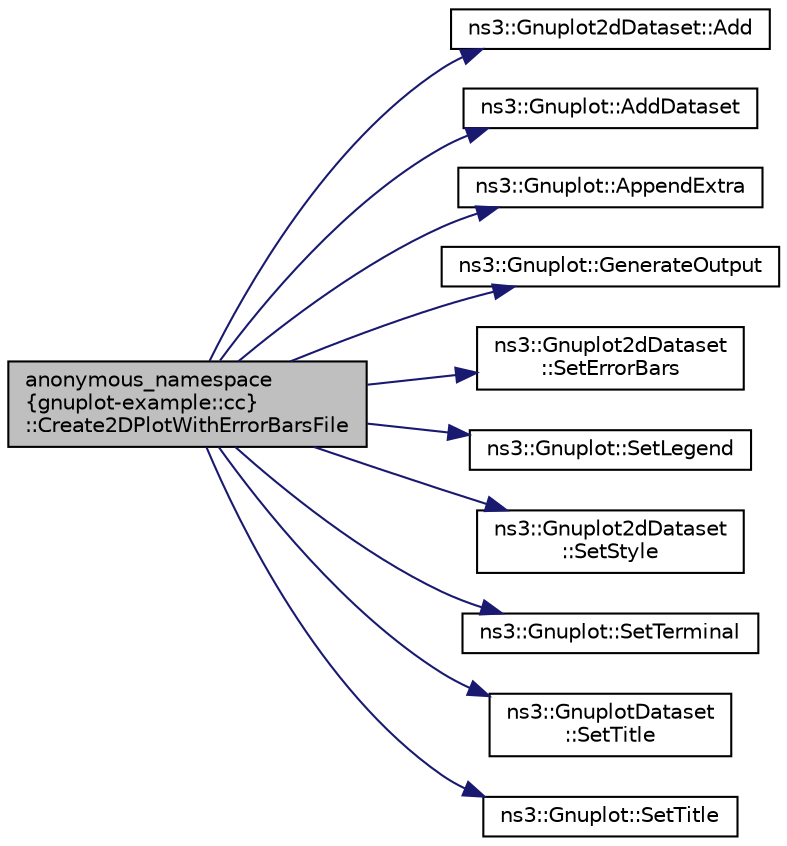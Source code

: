 digraph "anonymous_namespace{gnuplot-example::cc}::Create2DPlotWithErrorBarsFile"
{
 // LATEX_PDF_SIZE
  edge [fontname="Helvetica",fontsize="10",labelfontname="Helvetica",labelfontsize="10"];
  node [fontname="Helvetica",fontsize="10",shape=record];
  rankdir="LR";
  Node1 [label="anonymous_namespace\l\{gnuplot-example::cc\}\l::Create2DPlotWithErrorBarsFile",height=0.2,width=0.4,color="black", fillcolor="grey75", style="filled", fontcolor="black",tooltip=" "];
  Node1 -> Node2 [color="midnightblue",fontsize="10",style="solid",fontname="Helvetica"];
  Node2 [label="ns3::Gnuplot2dDataset::Add",height=0.2,width=0.4,color="black", fillcolor="white", style="filled",URL="$classns3_1_1_gnuplot2d_dataset.html#abd93f7c8fa2d1ed643c09d7fb8d5ef27",tooltip=" "];
  Node1 -> Node3 [color="midnightblue",fontsize="10",style="solid",fontname="Helvetica"];
  Node3 [label="ns3::Gnuplot::AddDataset",height=0.2,width=0.4,color="black", fillcolor="white", style="filled",URL="$classns3_1_1_gnuplot.html#a306ec724a327cf9ab699700f31fca0a1",tooltip=" "];
  Node1 -> Node4 [color="midnightblue",fontsize="10",style="solid",fontname="Helvetica"];
  Node4 [label="ns3::Gnuplot::AppendExtra",height=0.2,width=0.4,color="black", fillcolor="white", style="filled",URL="$classns3_1_1_gnuplot.html#a649a3041b9d0ea21a212b5ad9b28ecbf",tooltip=" "];
  Node1 -> Node5 [color="midnightblue",fontsize="10",style="solid",fontname="Helvetica"];
  Node5 [label="ns3::Gnuplot::GenerateOutput",height=0.2,width=0.4,color="black", fillcolor="white", style="filled",URL="$classns3_1_1_gnuplot.html#a6cd487453f61e2405cc7cc9c80dc0cf2",tooltip="Writes gnuplot commands and data values to a single output stream."];
  Node1 -> Node6 [color="midnightblue",fontsize="10",style="solid",fontname="Helvetica"];
  Node6 [label="ns3::Gnuplot2dDataset\l::SetErrorBars",height=0.2,width=0.4,color="black", fillcolor="white", style="filled",URL="$classns3_1_1_gnuplot2d_dataset.html#a4d9c142d7065fa95845b291b5b159b4a",tooltip=" "];
  Node1 -> Node7 [color="midnightblue",fontsize="10",style="solid",fontname="Helvetica"];
  Node7 [label="ns3::Gnuplot::SetLegend",height=0.2,width=0.4,color="black", fillcolor="white", style="filled",URL="$classns3_1_1_gnuplot.html#a409069caf3227b213bdbb6bc303058b1",tooltip=" "];
  Node1 -> Node8 [color="midnightblue",fontsize="10",style="solid",fontname="Helvetica"];
  Node8 [label="ns3::Gnuplot2dDataset\l::SetStyle",height=0.2,width=0.4,color="black", fillcolor="white", style="filled",URL="$classns3_1_1_gnuplot2d_dataset.html#a7a3d6b6c2bd7d32a82f5715bae37c886",tooltip=" "];
  Node1 -> Node9 [color="midnightblue",fontsize="10",style="solid",fontname="Helvetica"];
  Node9 [label="ns3::Gnuplot::SetTerminal",height=0.2,width=0.4,color="black", fillcolor="white", style="filled",URL="$classns3_1_1_gnuplot.html#a50cfef476972d6abace3dc6a6f72e7ec",tooltip=" "];
  Node1 -> Node10 [color="midnightblue",fontsize="10",style="solid",fontname="Helvetica"];
  Node10 [label="ns3::GnuplotDataset\l::SetTitle",height=0.2,width=0.4,color="black", fillcolor="white", style="filled",URL="$classns3_1_1_gnuplot_dataset.html#add68db1296fcadff7255633c0df96e08",tooltip="Change line title."];
  Node1 -> Node11 [color="midnightblue",fontsize="10",style="solid",fontname="Helvetica"];
  Node11 [label="ns3::Gnuplot::SetTitle",height=0.2,width=0.4,color="black", fillcolor="white", style="filled",URL="$classns3_1_1_gnuplot.html#ac01f15633d49f0239f8a45293a1e04f0",tooltip=" "];
}
